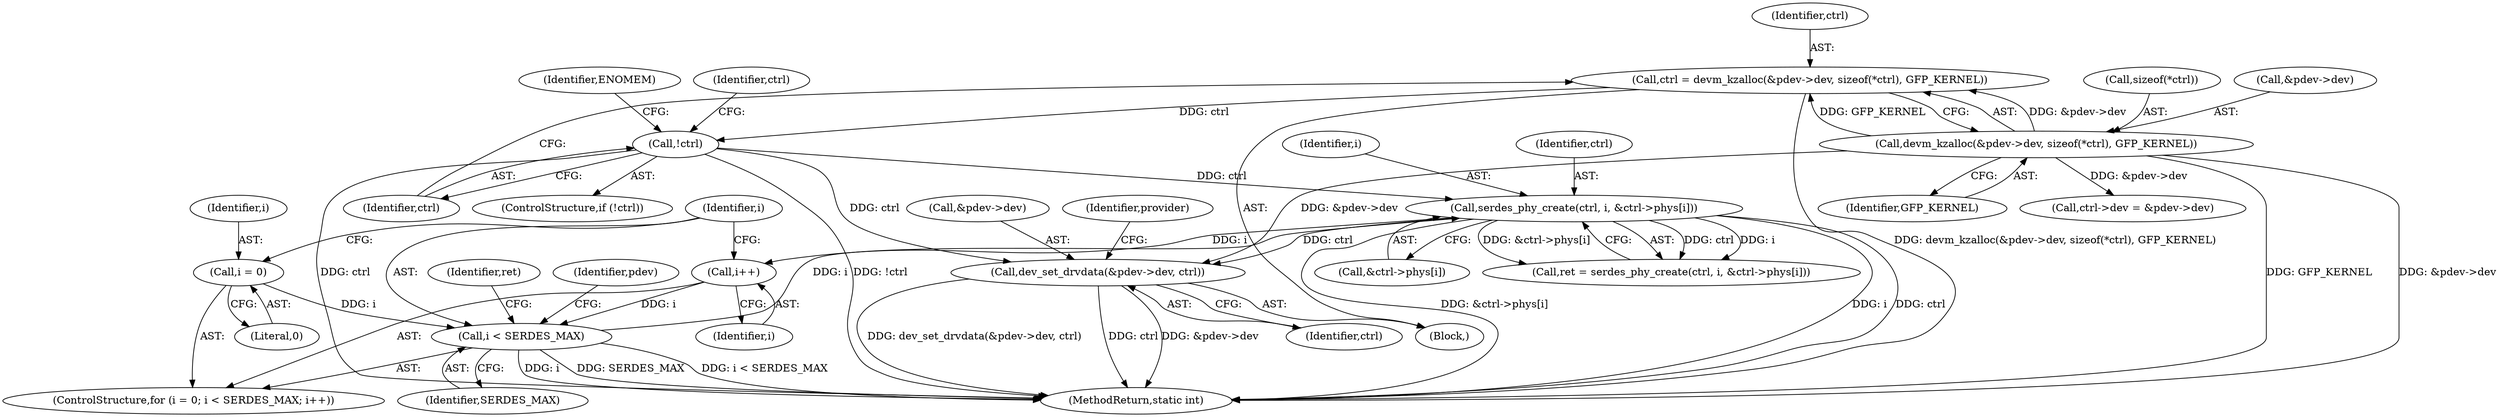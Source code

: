 digraph "0_linux_6acb47d1a318e5b3b7115354ebc4ea060c59d3a1@pointer" {
"1000179" [label="(Call,dev_set_drvdata(&pdev->dev, ctrl))"];
"1000109" [label="(Call,devm_kzalloc(&pdev->dev, sizeof(*ctrl), GFP_KERNEL))"];
"1000166" [label="(Call,serdes_phy_create(ctrl, i, &ctrl->phys[i]))"];
"1000119" [label="(Call,!ctrl)"];
"1000107" [label="(Call,ctrl = devm_kzalloc(&pdev->dev, sizeof(*ctrl), GFP_KERNEL))"];
"1000158" [label="(Call,i < SERDES_MAX)"];
"1000155" [label="(Call,i = 0)"];
"1000161" [label="(Call,i++)"];
"1000118" [label="(ControlStructure,if (!ctrl))"];
"1000161" [label="(Call,i++)"];
"1000119" [label="(Call,!ctrl)"];
"1000158" [label="(Call,i < SERDES_MAX)"];
"1000165" [label="(Identifier,ret)"];
"1000114" [label="(Call,sizeof(*ctrl))"];
"1000169" [label="(Call,&ctrl->phys[i])"];
"1000160" [label="(Identifier,SERDES_MAX)"];
"1000159" [label="(Identifier,i)"];
"1000162" [label="(Identifier,i)"];
"1000120" [label="(Identifier,ctrl)"];
"1000167" [label="(Identifier,ctrl)"];
"1000156" [label="(Identifier,i)"];
"1000157" [label="(Literal,0)"];
"1000180" [label="(Call,&pdev->dev)"];
"1000155" [label="(Call,i = 0)"];
"1000102" [label="(Block,)"];
"1000126" [label="(Identifier,ctrl)"];
"1000186" [label="(Identifier,provider)"];
"1000117" [label="(Identifier,GFP_KERNEL)"];
"1000110" [label="(Call,&pdev->dev)"];
"1000168" [label="(Identifier,i)"];
"1000166" [label="(Call,serdes_phy_create(ctrl, i, &ctrl->phys[i]))"];
"1000124" [label="(Call,ctrl->dev = &pdev->dev)"];
"1000123" [label="(Identifier,ENOMEM)"];
"1000107" [label="(Call,ctrl = devm_kzalloc(&pdev->dev, sizeof(*ctrl), GFP_KERNEL))"];
"1000184" [label="(Identifier,ctrl)"];
"1000109" [label="(Call,devm_kzalloc(&pdev->dev, sizeof(*ctrl), GFP_KERNEL))"];
"1000164" [label="(Call,ret = serdes_phy_create(ctrl, i, &ctrl->phys[i]))"];
"1000182" [label="(Identifier,pdev)"];
"1000179" [label="(Call,dev_set_drvdata(&pdev->dev, ctrl))"];
"1000195" [label="(MethodReturn,static int)"];
"1000108" [label="(Identifier,ctrl)"];
"1000154" [label="(ControlStructure,for (i = 0; i < SERDES_MAX; i++))"];
"1000179" -> "1000102"  [label="AST: "];
"1000179" -> "1000184"  [label="CFG: "];
"1000180" -> "1000179"  [label="AST: "];
"1000184" -> "1000179"  [label="AST: "];
"1000186" -> "1000179"  [label="CFG: "];
"1000179" -> "1000195"  [label="DDG: dev_set_drvdata(&pdev->dev, ctrl)"];
"1000179" -> "1000195"  [label="DDG: ctrl"];
"1000179" -> "1000195"  [label="DDG: &pdev->dev"];
"1000109" -> "1000179"  [label="DDG: &pdev->dev"];
"1000166" -> "1000179"  [label="DDG: ctrl"];
"1000119" -> "1000179"  [label="DDG: ctrl"];
"1000109" -> "1000107"  [label="AST: "];
"1000109" -> "1000117"  [label="CFG: "];
"1000110" -> "1000109"  [label="AST: "];
"1000114" -> "1000109"  [label="AST: "];
"1000117" -> "1000109"  [label="AST: "];
"1000107" -> "1000109"  [label="CFG: "];
"1000109" -> "1000195"  [label="DDG: GFP_KERNEL"];
"1000109" -> "1000195"  [label="DDG: &pdev->dev"];
"1000109" -> "1000107"  [label="DDG: &pdev->dev"];
"1000109" -> "1000107"  [label="DDG: GFP_KERNEL"];
"1000109" -> "1000124"  [label="DDG: &pdev->dev"];
"1000166" -> "1000164"  [label="AST: "];
"1000166" -> "1000169"  [label="CFG: "];
"1000167" -> "1000166"  [label="AST: "];
"1000168" -> "1000166"  [label="AST: "];
"1000169" -> "1000166"  [label="AST: "];
"1000164" -> "1000166"  [label="CFG: "];
"1000166" -> "1000195"  [label="DDG: &ctrl->phys[i]"];
"1000166" -> "1000195"  [label="DDG: i"];
"1000166" -> "1000195"  [label="DDG: ctrl"];
"1000166" -> "1000161"  [label="DDG: i"];
"1000166" -> "1000164"  [label="DDG: ctrl"];
"1000166" -> "1000164"  [label="DDG: i"];
"1000166" -> "1000164"  [label="DDG: &ctrl->phys[i]"];
"1000119" -> "1000166"  [label="DDG: ctrl"];
"1000158" -> "1000166"  [label="DDG: i"];
"1000119" -> "1000118"  [label="AST: "];
"1000119" -> "1000120"  [label="CFG: "];
"1000120" -> "1000119"  [label="AST: "];
"1000123" -> "1000119"  [label="CFG: "];
"1000126" -> "1000119"  [label="CFG: "];
"1000119" -> "1000195"  [label="DDG: !ctrl"];
"1000119" -> "1000195"  [label="DDG: ctrl"];
"1000107" -> "1000119"  [label="DDG: ctrl"];
"1000107" -> "1000102"  [label="AST: "];
"1000108" -> "1000107"  [label="AST: "];
"1000120" -> "1000107"  [label="CFG: "];
"1000107" -> "1000195"  [label="DDG: devm_kzalloc(&pdev->dev, sizeof(*ctrl), GFP_KERNEL)"];
"1000158" -> "1000154"  [label="AST: "];
"1000158" -> "1000160"  [label="CFG: "];
"1000159" -> "1000158"  [label="AST: "];
"1000160" -> "1000158"  [label="AST: "];
"1000165" -> "1000158"  [label="CFG: "];
"1000182" -> "1000158"  [label="CFG: "];
"1000158" -> "1000195"  [label="DDG: i"];
"1000158" -> "1000195"  [label="DDG: SERDES_MAX"];
"1000158" -> "1000195"  [label="DDG: i < SERDES_MAX"];
"1000155" -> "1000158"  [label="DDG: i"];
"1000161" -> "1000158"  [label="DDG: i"];
"1000155" -> "1000154"  [label="AST: "];
"1000155" -> "1000157"  [label="CFG: "];
"1000156" -> "1000155"  [label="AST: "];
"1000157" -> "1000155"  [label="AST: "];
"1000159" -> "1000155"  [label="CFG: "];
"1000161" -> "1000154"  [label="AST: "];
"1000161" -> "1000162"  [label="CFG: "];
"1000162" -> "1000161"  [label="AST: "];
"1000159" -> "1000161"  [label="CFG: "];
}
